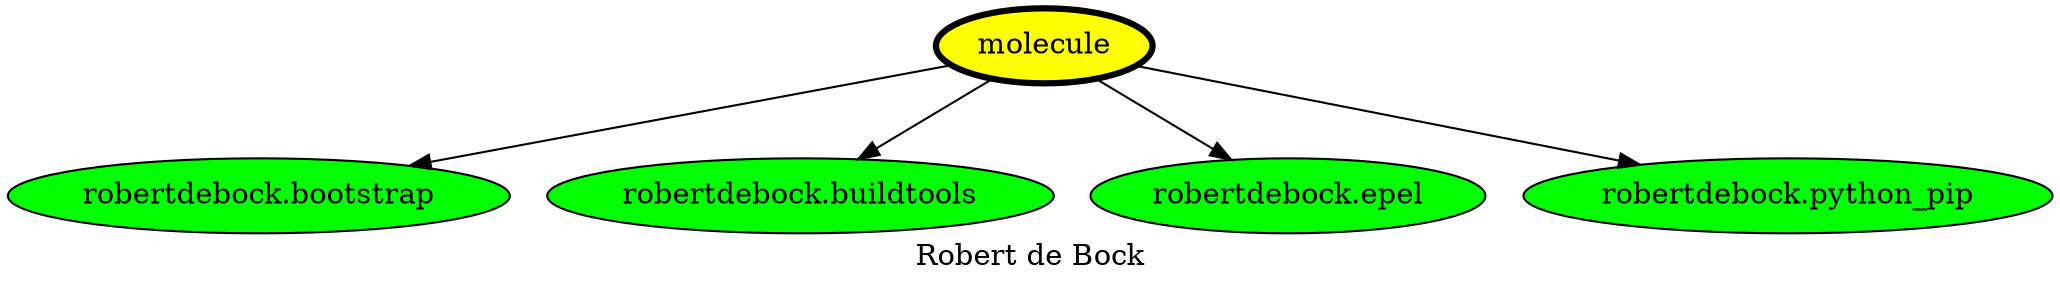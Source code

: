 digraph PhiloDilemma {
  label = "Robert de Bock" ;
  overlap=false
  {
    "molecule" [fillcolor=yellow style=filled penwidth=3]
    "robertdebock.bootstrap" [fillcolor=green style=filled]
    "robertdebock.buildtools" [fillcolor=green style=filled]
    "robertdebock.epel" [fillcolor=green style=filled]
    "robertdebock.python_pip" [fillcolor=green style=filled]
  }
  "molecule" -> "robertdebock.bootstrap"
  "molecule" -> "robertdebock.buildtools"
  "molecule" -> "robertdebock.epel"
  "molecule" -> "robertdebock.python_pip"
}
